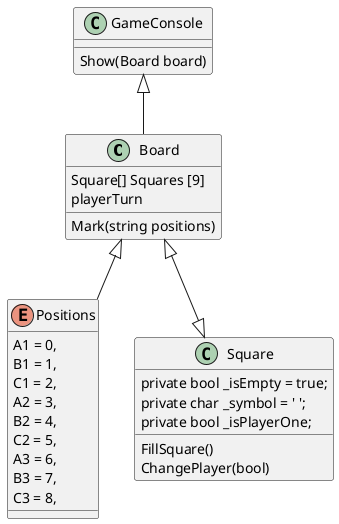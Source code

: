 @startuml

Board <|-- Positions
Board <|--|> Square
GameConsole <|-- Board

class GameConsole{
    Show(Board board)
}

class Square{
    FillSquare()
    ChangePlayer(bool)
    private bool _isEmpty = true;
    private char _symbol = ' ';
    private bool _isPlayerOne;
}

class Board{
    Mark(string positions)
    Square[] Squares [9]
    playerTurn
}

enum Positions {
       A1 = 0,
       B1 = 1,
       C1 = 2,
       A2 = 3,
       B2 = 4,
       C2 = 5,
       A3 = 6,
       B3 = 7,
       C3 = 8,
}

@enduml
